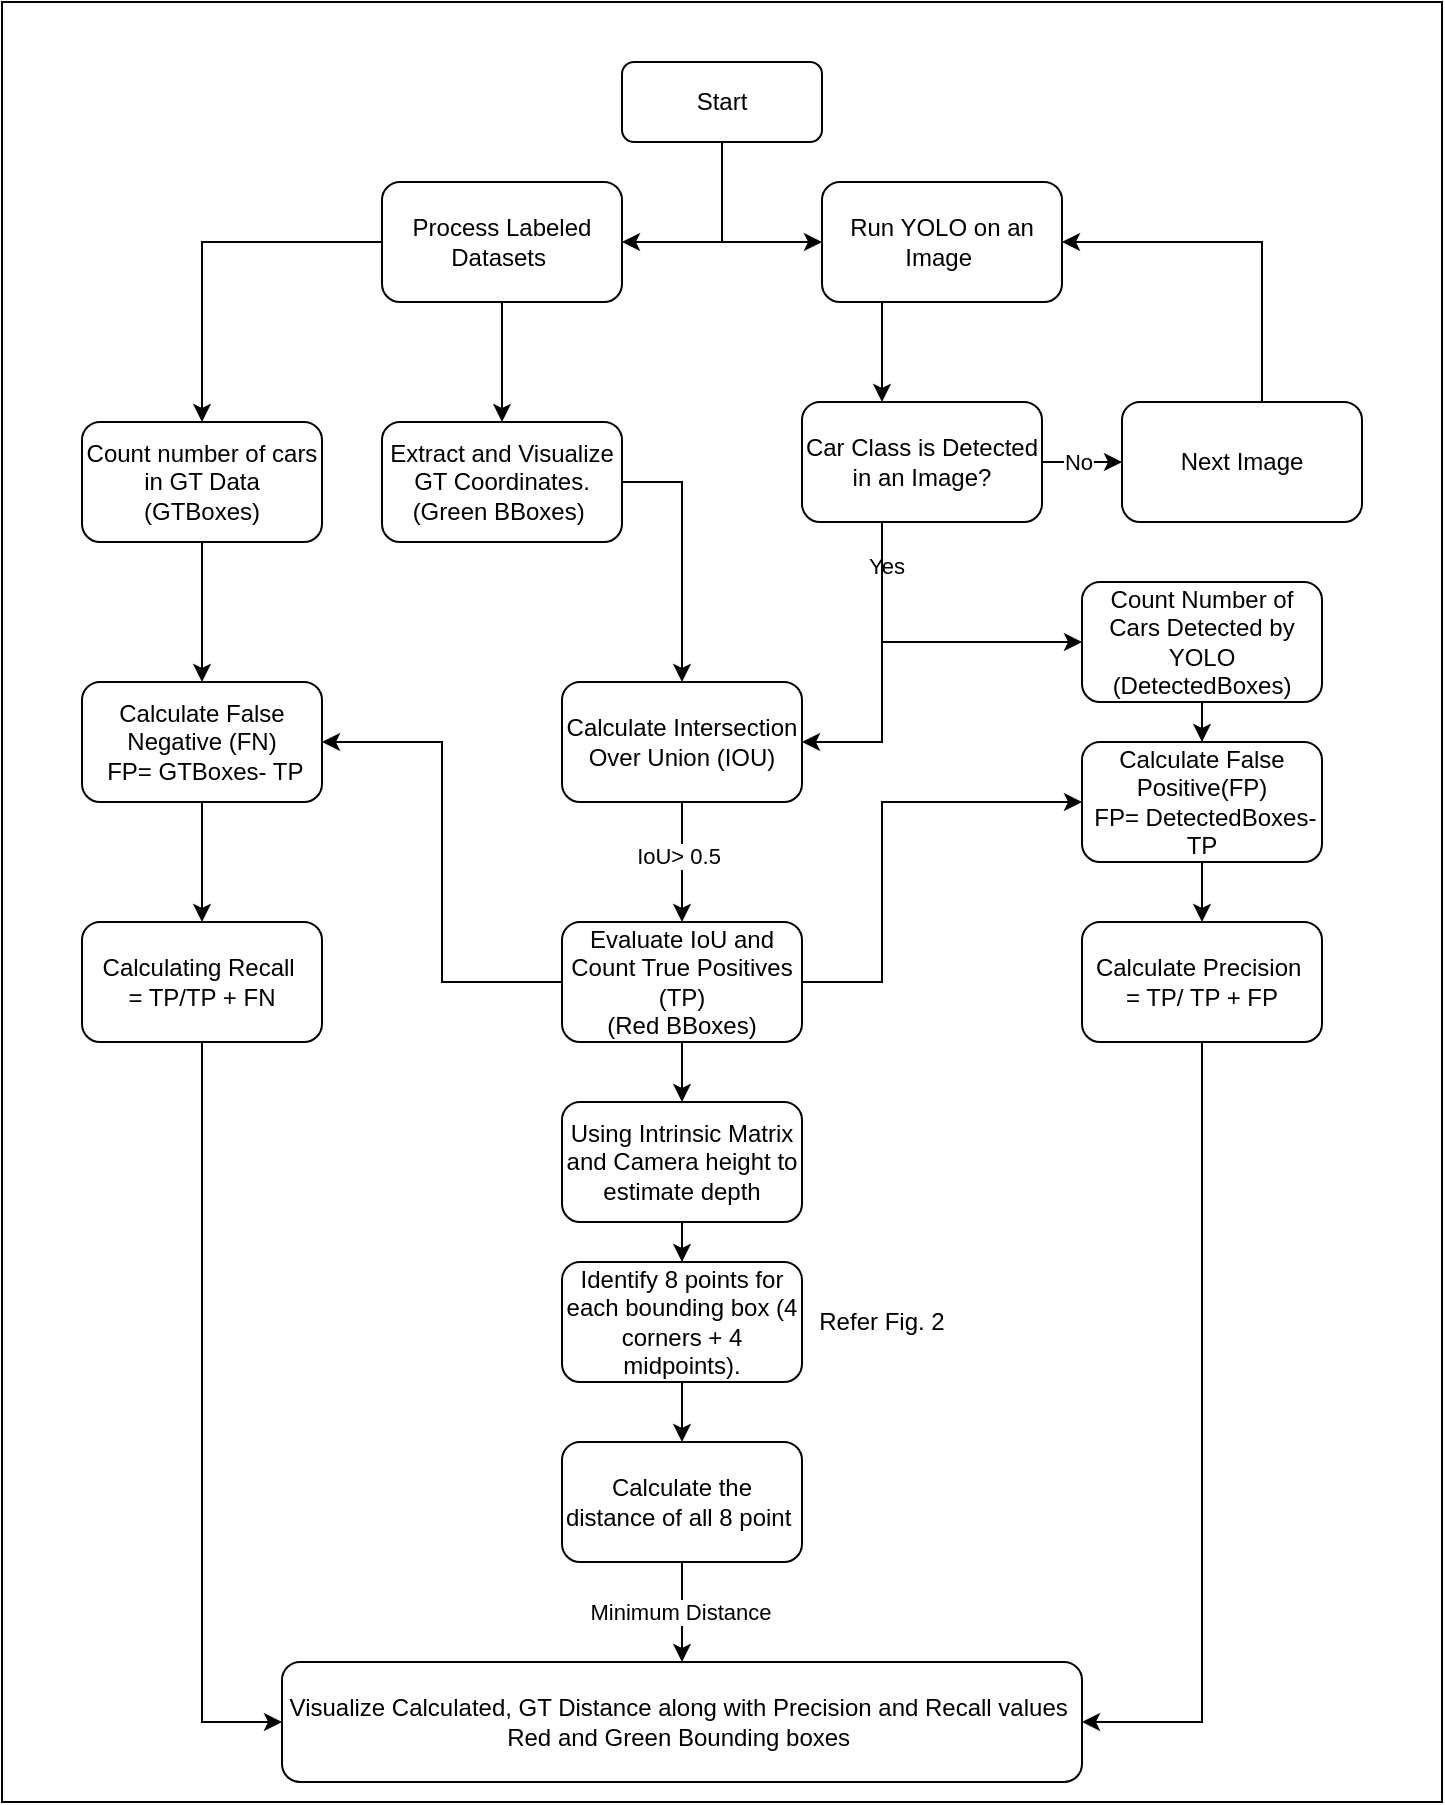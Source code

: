 <mxfile version="26.0.2">
  <diagram name="Page-1" id="iIS1LFro7bLH-GJZMT1k">
    <mxGraphModel dx="1434" dy="738" grid="1" gridSize="10" guides="1" tooltips="1" connect="1" arrows="1" fold="1" page="1" pageScale="1" pageWidth="827" pageHeight="1169" math="0" shadow="0">
      <root>
        <mxCell id="0" />
        <mxCell id="1" parent="0" />
        <mxCell id="0s8KUhowPci_GjtV0Qzg-10" style="edgeStyle=orthogonalEdgeStyle;rounded=0;orthogonalLoop=1;jettySize=auto;html=1;exitX=0.5;exitY=1;exitDx=0;exitDy=0;entryX=0;entryY=0.5;entryDx=0;entryDy=0;" edge="1" parent="1" source="0s8KUhowPci_GjtV0Qzg-1" target="0s8KUhowPci_GjtV0Qzg-3">
          <mxGeometry relative="1" as="geometry">
            <mxPoint x="400" y="140" as="targetPoint" />
          </mxGeometry>
        </mxCell>
        <mxCell id="0s8KUhowPci_GjtV0Qzg-1" value="Start" style="rounded=1;whiteSpace=wrap;html=1;" vertex="1" parent="1">
          <mxGeometry x="350" y="50" width="100" height="40" as="geometry" />
        </mxCell>
        <mxCell id="0s8KUhowPci_GjtV0Qzg-5" value="" style="edgeStyle=orthogonalEdgeStyle;rounded=0;orthogonalLoop=1;jettySize=auto;html=1;" edge="1" parent="1" source="0s8KUhowPci_GjtV0Qzg-2" target="0s8KUhowPci_GjtV0Qzg-4">
          <mxGeometry relative="1" as="geometry" />
        </mxCell>
        <mxCell id="0s8KUhowPci_GjtV0Qzg-20" value="" style="edgeStyle=orthogonalEdgeStyle;rounded=0;orthogonalLoop=1;jettySize=auto;html=1;" edge="1" parent="1" source="0s8KUhowPci_GjtV0Qzg-2" target="0s8KUhowPci_GjtV0Qzg-19">
          <mxGeometry relative="1" as="geometry" />
        </mxCell>
        <mxCell id="0s8KUhowPci_GjtV0Qzg-2" value="Process Labeled Datasets&amp;nbsp;" style="rounded=1;whiteSpace=wrap;html=1;" vertex="1" parent="1">
          <mxGeometry x="230" y="110" width="120" height="60" as="geometry" />
        </mxCell>
        <mxCell id="0s8KUhowPci_GjtV0Qzg-9" value="" style="edgeStyle=orthogonalEdgeStyle;rounded=0;orthogonalLoop=1;jettySize=auto;html=1;" edge="1" parent="1" source="0s8KUhowPci_GjtV0Qzg-3" target="0s8KUhowPci_GjtV0Qzg-8">
          <mxGeometry relative="1" as="geometry">
            <Array as="points">
              <mxPoint x="480" y="190" />
              <mxPoint x="480" y="190" />
            </Array>
          </mxGeometry>
        </mxCell>
        <mxCell id="0s8KUhowPci_GjtV0Qzg-3" value="Run YOLO on an Image&amp;nbsp;" style="rounded=1;whiteSpace=wrap;html=1;" vertex="1" parent="1">
          <mxGeometry x="450" y="110" width="120" height="60" as="geometry" />
        </mxCell>
        <mxCell id="0s8KUhowPci_GjtV0Qzg-34" style="edgeStyle=orthogonalEdgeStyle;rounded=0;orthogonalLoop=1;jettySize=auto;html=1;" edge="1" parent="1" source="0s8KUhowPci_GjtV0Qzg-4" target="0s8KUhowPci_GjtV0Qzg-32">
          <mxGeometry relative="1" as="geometry">
            <Array as="points">
              <mxPoint x="140" y="360" />
              <mxPoint x="140" y="360" />
            </Array>
          </mxGeometry>
        </mxCell>
        <mxCell id="0s8KUhowPci_GjtV0Qzg-4" value="Count number of cars in GT Data&lt;div&gt;(GTBoxes)&lt;/div&gt;" style="rounded=1;whiteSpace=wrap;html=1;" vertex="1" parent="1">
          <mxGeometry x="80" y="230" width="120" height="60" as="geometry" />
        </mxCell>
        <mxCell id="0s8KUhowPci_GjtV0Qzg-13" value="" style="edgeStyle=orthogonalEdgeStyle;rounded=0;orthogonalLoop=1;jettySize=auto;html=1;" edge="1" parent="1" source="0s8KUhowPci_GjtV0Qzg-8" target="0s8KUhowPci_GjtV0Qzg-12">
          <mxGeometry relative="1" as="geometry" />
        </mxCell>
        <mxCell id="0s8KUhowPci_GjtV0Qzg-18" value="No" style="edgeLabel;html=1;align=center;verticalAlign=middle;resizable=0;points=[];" vertex="1" connectable="0" parent="0s8KUhowPci_GjtV0Qzg-13">
          <mxGeometry x="-0.132" relative="1" as="geometry">
            <mxPoint as="offset" />
          </mxGeometry>
        </mxCell>
        <mxCell id="0s8KUhowPci_GjtV0Qzg-22" value="" style="edgeStyle=orthogonalEdgeStyle;rounded=0;orthogonalLoop=1;jettySize=auto;html=1;" edge="1" parent="1" source="0s8KUhowPci_GjtV0Qzg-8" target="0s8KUhowPci_GjtV0Qzg-21">
          <mxGeometry relative="1" as="geometry">
            <Array as="points">
              <mxPoint x="480" y="390" />
            </Array>
          </mxGeometry>
        </mxCell>
        <mxCell id="0s8KUhowPci_GjtV0Qzg-24" value="Yes" style="edgeLabel;html=1;align=center;verticalAlign=middle;resizable=0;points=[];" vertex="1" connectable="0" parent="0s8KUhowPci_GjtV0Qzg-22">
          <mxGeometry x="-0.715" y="2" relative="1" as="geometry">
            <mxPoint as="offset" />
          </mxGeometry>
        </mxCell>
        <mxCell id="0s8KUhowPci_GjtV0Qzg-26" value="" style="edgeStyle=orthogonalEdgeStyle;rounded=0;orthogonalLoop=1;jettySize=auto;html=1;" edge="1" parent="1" source="0s8KUhowPci_GjtV0Qzg-8" target="0s8KUhowPci_GjtV0Qzg-25">
          <mxGeometry relative="1" as="geometry">
            <Array as="points">
              <mxPoint x="480" y="340" />
            </Array>
          </mxGeometry>
        </mxCell>
        <mxCell id="0s8KUhowPci_GjtV0Qzg-8" value="Car Class is Detected in an Image?" style="rounded=1;whiteSpace=wrap;html=1;" vertex="1" parent="1">
          <mxGeometry x="440" y="220" width="120" height="60" as="geometry" />
        </mxCell>
        <mxCell id="0s8KUhowPci_GjtV0Qzg-11" style="edgeStyle=orthogonalEdgeStyle;rounded=0;orthogonalLoop=1;jettySize=auto;html=1;entryX=1;entryY=0.5;entryDx=0;entryDy=0;" edge="1" parent="1" target="0s8KUhowPci_GjtV0Qzg-2">
          <mxGeometry relative="1" as="geometry">
            <mxPoint x="351" y="130" as="targetPoint" />
            <mxPoint x="400" y="140" as="sourcePoint" />
            <Array as="points">
              <mxPoint x="390" y="140" />
              <mxPoint x="390" y="140" />
            </Array>
          </mxGeometry>
        </mxCell>
        <mxCell id="0s8KUhowPci_GjtV0Qzg-15" value="" style="edgeStyle=orthogonalEdgeStyle;rounded=0;orthogonalLoop=1;jettySize=auto;html=1;entryX=1;entryY=0.5;entryDx=0;entryDy=0;exitX=0.5;exitY=0;exitDx=0;exitDy=0;" edge="1" parent="1" source="0s8KUhowPci_GjtV0Qzg-12" target="0s8KUhowPci_GjtV0Qzg-3">
          <mxGeometry relative="1" as="geometry">
            <mxPoint x="620.0" y="217.654" as="sourcePoint" />
            <mxPoint x="573.72" y="120" as="targetPoint" />
            <Array as="points">
              <mxPoint x="670" y="140" />
            </Array>
          </mxGeometry>
        </mxCell>
        <mxCell id="0s8KUhowPci_GjtV0Qzg-12" value="Next Image" style="rounded=1;whiteSpace=wrap;html=1;" vertex="1" parent="1">
          <mxGeometry x="600" y="220" width="120" height="60" as="geometry" />
        </mxCell>
        <mxCell id="0s8KUhowPci_GjtV0Qzg-23" style="edgeStyle=orthogonalEdgeStyle;rounded=0;orthogonalLoop=1;jettySize=auto;html=1;entryX=0.5;entryY=0;entryDx=0;entryDy=0;" edge="1" parent="1" source="0s8KUhowPci_GjtV0Qzg-19" target="0s8KUhowPci_GjtV0Qzg-21">
          <mxGeometry relative="1" as="geometry">
            <Array as="points">
              <mxPoint x="380" y="260" />
            </Array>
          </mxGeometry>
        </mxCell>
        <mxCell id="0s8KUhowPci_GjtV0Qzg-19" value="Extract and Visualize GT Coordinates.&lt;div&gt;(Green BBoxes)&amp;nbsp;&lt;/div&gt;" style="rounded=1;whiteSpace=wrap;html=1;" vertex="1" parent="1">
          <mxGeometry x="230" y="230" width="120" height="60" as="geometry" />
        </mxCell>
        <mxCell id="0s8KUhowPci_GjtV0Qzg-28" value="" style="edgeStyle=orthogonalEdgeStyle;rounded=0;orthogonalLoop=1;jettySize=auto;html=1;" edge="1" parent="1" source="0s8KUhowPci_GjtV0Qzg-21" target="0s8KUhowPci_GjtV0Qzg-27">
          <mxGeometry relative="1" as="geometry" />
        </mxCell>
        <mxCell id="0s8KUhowPci_GjtV0Qzg-44" value="IoU&amp;gt; 0.5" style="edgeLabel;html=1;align=center;verticalAlign=middle;resizable=0;points=[];" vertex="1" connectable="0" parent="0s8KUhowPci_GjtV0Qzg-28">
          <mxGeometry x="-0.1" y="-2" relative="1" as="geometry">
            <mxPoint as="offset" />
          </mxGeometry>
        </mxCell>
        <mxCell id="0s8KUhowPci_GjtV0Qzg-21" value="Calculate Intersection Over Union (IOU)" style="rounded=1;whiteSpace=wrap;html=1;" vertex="1" parent="1">
          <mxGeometry x="320" y="360" width="120" height="60" as="geometry" />
        </mxCell>
        <mxCell id="0s8KUhowPci_GjtV0Qzg-31" style="edgeStyle=orthogonalEdgeStyle;rounded=0;orthogonalLoop=1;jettySize=auto;html=1;entryX=0.5;entryY=0;entryDx=0;entryDy=0;" edge="1" parent="1" source="0s8KUhowPci_GjtV0Qzg-25" target="0s8KUhowPci_GjtV0Qzg-29">
          <mxGeometry relative="1" as="geometry" />
        </mxCell>
        <mxCell id="0s8KUhowPci_GjtV0Qzg-25" value="Count Number of Cars Detected by YOLO (DetectedBoxes)" style="rounded=1;whiteSpace=wrap;html=1;" vertex="1" parent="1">
          <mxGeometry x="580" y="310" width="120" height="60" as="geometry" />
        </mxCell>
        <mxCell id="0s8KUhowPci_GjtV0Qzg-30" value="" style="edgeStyle=orthogonalEdgeStyle;rounded=0;orthogonalLoop=1;jettySize=auto;html=1;entryX=0;entryY=0.5;entryDx=0;entryDy=0;" edge="1" parent="1" source="0s8KUhowPci_GjtV0Qzg-27" target="0s8KUhowPci_GjtV0Qzg-29">
          <mxGeometry relative="1" as="geometry">
            <Array as="points">
              <mxPoint x="480" y="510" />
              <mxPoint x="480" y="420" />
            </Array>
          </mxGeometry>
        </mxCell>
        <mxCell id="0s8KUhowPci_GjtV0Qzg-33" value="" style="edgeStyle=orthogonalEdgeStyle;rounded=0;orthogonalLoop=1;jettySize=auto;html=1;" edge="1" parent="1" source="0s8KUhowPci_GjtV0Qzg-27" target="0s8KUhowPci_GjtV0Qzg-32">
          <mxGeometry relative="1" as="geometry">
            <Array as="points">
              <mxPoint x="260" y="510" />
              <mxPoint x="260" y="390" />
            </Array>
          </mxGeometry>
        </mxCell>
        <mxCell id="0s8KUhowPci_GjtV0Qzg-41" value="" style="edgeStyle=orthogonalEdgeStyle;rounded=0;orthogonalLoop=1;jettySize=auto;html=1;" edge="1" parent="1" source="0s8KUhowPci_GjtV0Qzg-27" target="0s8KUhowPci_GjtV0Qzg-40">
          <mxGeometry relative="1" as="geometry" />
        </mxCell>
        <mxCell id="0s8KUhowPci_GjtV0Qzg-27" value="Evaluate IoU and Count True Positives (TP)&lt;br&gt;(Red BBoxes)" style="rounded=1;whiteSpace=wrap;html=1;" vertex="1" parent="1">
          <mxGeometry x="320" y="480" width="120" height="60" as="geometry" />
        </mxCell>
        <mxCell id="0s8KUhowPci_GjtV0Qzg-39" value="" style="edgeStyle=orthogonalEdgeStyle;rounded=0;orthogonalLoop=1;jettySize=auto;html=1;" edge="1" parent="1" source="0s8KUhowPci_GjtV0Qzg-29" target="0s8KUhowPci_GjtV0Qzg-38">
          <mxGeometry relative="1" as="geometry" />
        </mxCell>
        <mxCell id="0s8KUhowPci_GjtV0Qzg-29" value="Calculate False Positive(FP)&lt;div&gt;&amp;nbsp;FP= DetectedBoxes-TP&lt;/div&gt;" style="rounded=1;whiteSpace=wrap;html=1;" vertex="1" parent="1">
          <mxGeometry x="580" y="390" width="120" height="60" as="geometry" />
        </mxCell>
        <mxCell id="0s8KUhowPci_GjtV0Qzg-37" value="" style="edgeStyle=orthogonalEdgeStyle;rounded=0;orthogonalLoop=1;jettySize=auto;html=1;" edge="1" parent="1" source="0s8KUhowPci_GjtV0Qzg-32" target="0s8KUhowPci_GjtV0Qzg-36">
          <mxGeometry relative="1" as="geometry">
            <Array as="points">
              <mxPoint x="140" y="470" />
              <mxPoint x="140" y="470" />
            </Array>
          </mxGeometry>
        </mxCell>
        <mxCell id="0s8KUhowPci_GjtV0Qzg-32" value="Calculate False Negative (FN)&lt;div&gt;&amp;nbsp;FP= GTBoxes- TP&lt;/div&gt;" style="rounded=1;whiteSpace=wrap;html=1;" vertex="1" parent="1">
          <mxGeometry x="80" y="360" width="120" height="60" as="geometry" />
        </mxCell>
        <mxCell id="0s8KUhowPci_GjtV0Qzg-51" style="edgeStyle=orthogonalEdgeStyle;rounded=0;orthogonalLoop=1;jettySize=auto;html=1;exitX=0.5;exitY=1;exitDx=0;exitDy=0;" edge="1" parent="1" source="0s8KUhowPci_GjtV0Qzg-36" target="0s8KUhowPci_GjtV0Qzg-47">
          <mxGeometry relative="1" as="geometry">
            <Array as="points">
              <mxPoint x="140" y="880" />
            </Array>
          </mxGeometry>
        </mxCell>
        <mxCell id="0s8KUhowPci_GjtV0Qzg-36" value="Calculating Recall&amp;nbsp;&lt;br&gt;= TP/TP + FN" style="rounded=1;whiteSpace=wrap;html=1;" vertex="1" parent="1">
          <mxGeometry x="80" y="480" width="120" height="60" as="geometry" />
        </mxCell>
        <mxCell id="0s8KUhowPci_GjtV0Qzg-52" style="edgeStyle=orthogonalEdgeStyle;rounded=0;orthogonalLoop=1;jettySize=auto;html=1;exitX=0.5;exitY=1;exitDx=0;exitDy=0;entryX=1;entryY=0.5;entryDx=0;entryDy=0;" edge="1" parent="1" source="0s8KUhowPci_GjtV0Qzg-38" target="0s8KUhowPci_GjtV0Qzg-47">
          <mxGeometry relative="1" as="geometry" />
        </mxCell>
        <mxCell id="0s8KUhowPci_GjtV0Qzg-38" value="Calculate Precision&amp;nbsp;&lt;div&gt;= TP/ TP + FP&lt;/div&gt;" style="rounded=1;whiteSpace=wrap;html=1;" vertex="1" parent="1">
          <mxGeometry x="580" y="480" width="120" height="60" as="geometry" />
        </mxCell>
        <mxCell id="0s8KUhowPci_GjtV0Qzg-43" value="" style="edgeStyle=orthogonalEdgeStyle;rounded=0;orthogonalLoop=1;jettySize=auto;html=1;" edge="1" parent="1" source="0s8KUhowPci_GjtV0Qzg-40" target="0s8KUhowPci_GjtV0Qzg-42">
          <mxGeometry relative="1" as="geometry" />
        </mxCell>
        <mxCell id="0s8KUhowPci_GjtV0Qzg-40" value="Using Intrinsic Matrix and Camera height to estimate depth" style="rounded=1;whiteSpace=wrap;html=1;" vertex="1" parent="1">
          <mxGeometry x="320" y="570" width="120" height="60" as="geometry" />
        </mxCell>
        <mxCell id="0s8KUhowPci_GjtV0Qzg-46" value="" style="edgeStyle=orthogonalEdgeStyle;rounded=0;orthogonalLoop=1;jettySize=auto;html=1;" edge="1" parent="1" source="0s8KUhowPci_GjtV0Qzg-42" target="0s8KUhowPci_GjtV0Qzg-45">
          <mxGeometry relative="1" as="geometry" />
        </mxCell>
        <mxCell id="0s8KUhowPci_GjtV0Qzg-42" value="Identify 8 points for each bounding box (4 corners + 4 midpoints)." style="rounded=1;whiteSpace=wrap;html=1;" vertex="1" parent="1">
          <mxGeometry x="320" y="650" width="120" height="60" as="geometry" />
        </mxCell>
        <mxCell id="0s8KUhowPci_GjtV0Qzg-48" value="" style="edgeStyle=orthogonalEdgeStyle;rounded=0;orthogonalLoop=1;jettySize=auto;html=1;" edge="1" parent="1" source="0s8KUhowPci_GjtV0Qzg-45" target="0s8KUhowPci_GjtV0Qzg-47">
          <mxGeometry relative="1" as="geometry" />
        </mxCell>
        <mxCell id="0s8KUhowPci_GjtV0Qzg-49" value="Minimum Distance" style="edgeLabel;html=1;align=center;verticalAlign=middle;resizable=0;points=[];" vertex="1" connectable="0" parent="0s8KUhowPci_GjtV0Qzg-48">
          <mxGeometry y="-1" relative="1" as="geometry">
            <mxPoint as="offset" />
          </mxGeometry>
        </mxCell>
        <mxCell id="0s8KUhowPci_GjtV0Qzg-45" value="Calculate the distance of all 8 point&amp;nbsp;" style="rounded=1;whiteSpace=wrap;html=1;" vertex="1" parent="1">
          <mxGeometry x="320" y="740" width="120" height="60" as="geometry" />
        </mxCell>
        <mxCell id="0s8KUhowPci_GjtV0Qzg-47" value="Visualize Calculated, GT Distance along with Precision and Recall values&amp;nbsp;&lt;div&gt;Red and Green Bounding boxes&amp;nbsp;&lt;/div&gt;" style="rounded=1;whiteSpace=wrap;html=1;" vertex="1" parent="1">
          <mxGeometry x="180" y="850" width="400" height="60" as="geometry" />
        </mxCell>
        <mxCell id="0s8KUhowPci_GjtV0Qzg-50" value="Refer Fig. 2" style="text;html=1;align=center;verticalAlign=middle;whiteSpace=wrap;rounded=0;" vertex="1" parent="1">
          <mxGeometry x="440" y="665" width="80" height="30" as="geometry" />
        </mxCell>
        <mxCell id="0s8KUhowPci_GjtV0Qzg-56" value="" style="rounded=0;whiteSpace=wrap;html=1;fillColor=none;" vertex="1" parent="1">
          <mxGeometry x="40" y="20" width="720" height="900" as="geometry" />
        </mxCell>
      </root>
    </mxGraphModel>
  </diagram>
</mxfile>
